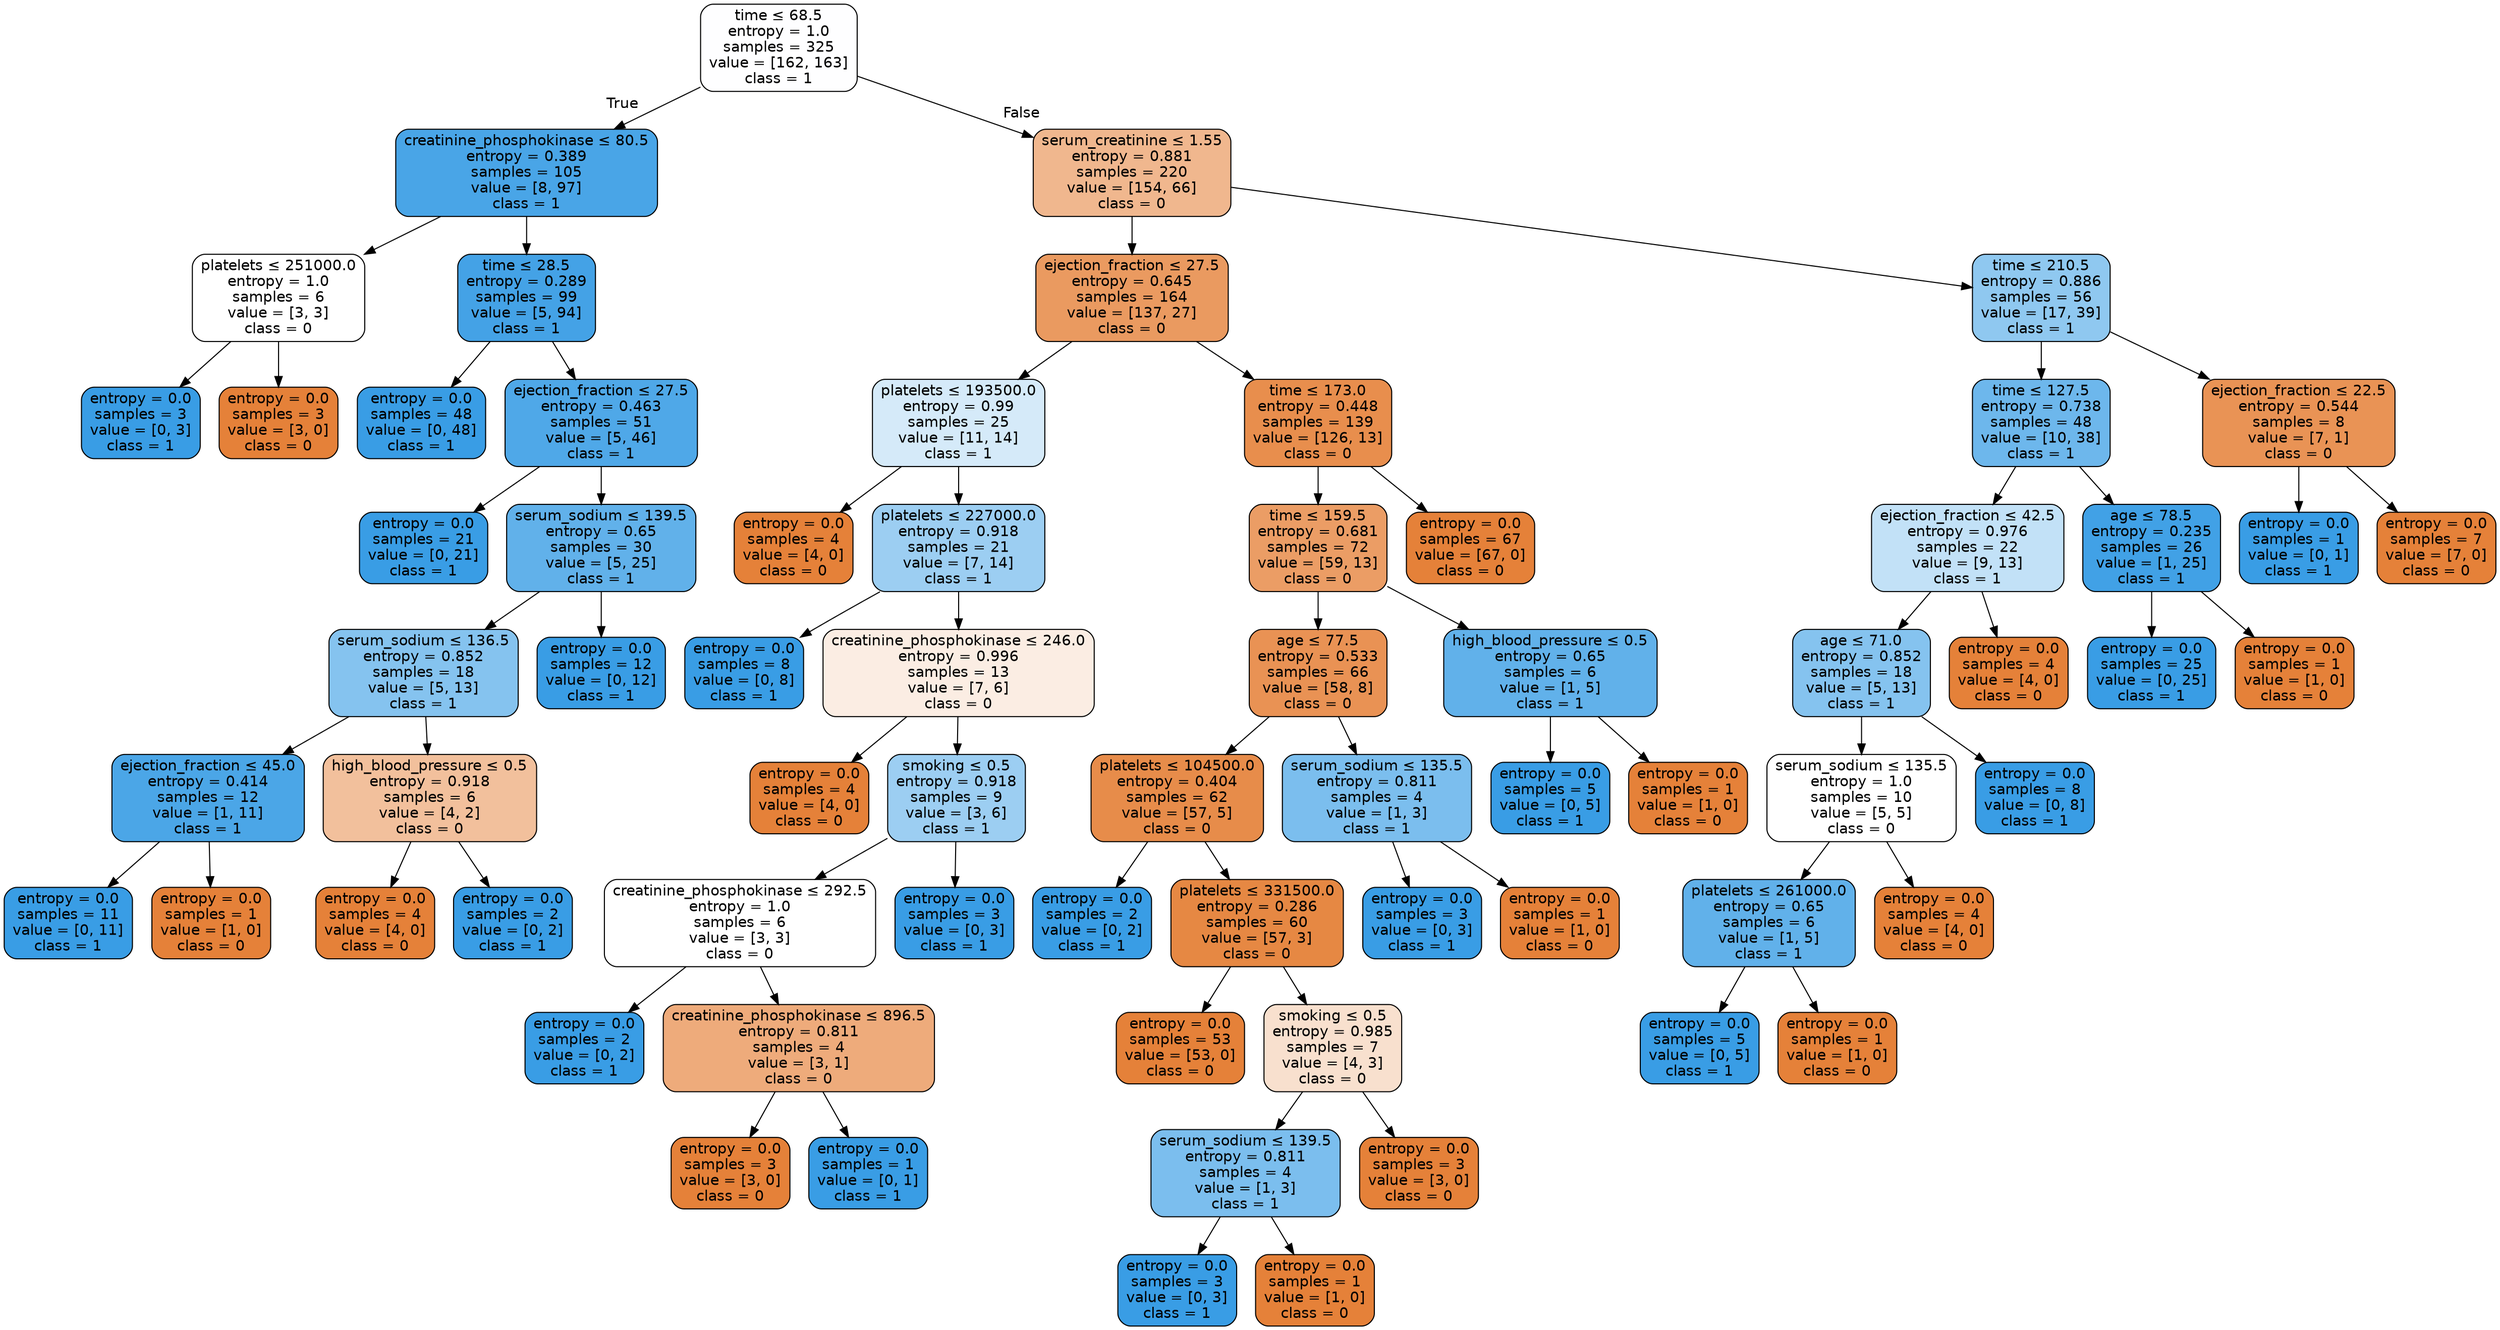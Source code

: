digraph Tree {
node [shape=box, style="filled, rounded", color="black", fontname=helvetica] ;
edge [fontname=helvetica] ;
0 [label=<time &le; 68.5<br/>entropy = 1.0<br/>samples = 325<br/>value = [162, 163]<br/>class = 1>, fillcolor="#fefeff"] ;
1 [label=<creatinine_phosphokinase &le; 80.5<br/>entropy = 0.389<br/>samples = 105<br/>value = [8, 97]<br/>class = 1>, fillcolor="#49a5e7"] ;
0 -> 1 [labeldistance=2.5, labelangle=45, headlabel="True"] ;
2 [label=<platelets &le; 251000.0<br/>entropy = 1.0<br/>samples = 6<br/>value = [3, 3]<br/>class = 0>, fillcolor="#ffffff"] ;
1 -> 2 ;
3 [label=<entropy = 0.0<br/>samples = 3<br/>value = [0, 3]<br/>class = 1>, fillcolor="#399de5"] ;
2 -> 3 ;
4 [label=<entropy = 0.0<br/>samples = 3<br/>value = [3, 0]<br/>class = 0>, fillcolor="#e58139"] ;
2 -> 4 ;
5 [label=<time &le; 28.5<br/>entropy = 0.289<br/>samples = 99<br/>value = [5, 94]<br/>class = 1>, fillcolor="#44a2e6"] ;
1 -> 5 ;
6 [label=<entropy = 0.0<br/>samples = 48<br/>value = [0, 48]<br/>class = 1>, fillcolor="#399de5"] ;
5 -> 6 ;
7 [label=<ejection_fraction &le; 27.5<br/>entropy = 0.463<br/>samples = 51<br/>value = [5, 46]<br/>class = 1>, fillcolor="#4fa8e8"] ;
5 -> 7 ;
8 [label=<entropy = 0.0<br/>samples = 21<br/>value = [0, 21]<br/>class = 1>, fillcolor="#399de5"] ;
7 -> 8 ;
9 [label=<serum_sodium &le; 139.5<br/>entropy = 0.65<br/>samples = 30<br/>value = [5, 25]<br/>class = 1>, fillcolor="#61b1ea"] ;
7 -> 9 ;
10 [label=<serum_sodium &le; 136.5<br/>entropy = 0.852<br/>samples = 18<br/>value = [5, 13]<br/>class = 1>, fillcolor="#85c3ef"] ;
9 -> 10 ;
11 [label=<ejection_fraction &le; 45.0<br/>entropy = 0.414<br/>samples = 12<br/>value = [1, 11]<br/>class = 1>, fillcolor="#4ba6e7"] ;
10 -> 11 ;
12 [label=<entropy = 0.0<br/>samples = 11<br/>value = [0, 11]<br/>class = 1>, fillcolor="#399de5"] ;
11 -> 12 ;
13 [label=<entropy = 0.0<br/>samples = 1<br/>value = [1, 0]<br/>class = 0>, fillcolor="#e58139"] ;
11 -> 13 ;
14 [label=<high_blood_pressure &le; 0.5<br/>entropy = 0.918<br/>samples = 6<br/>value = [4, 2]<br/>class = 0>, fillcolor="#f2c09c"] ;
10 -> 14 ;
15 [label=<entropy = 0.0<br/>samples = 4<br/>value = [4, 0]<br/>class = 0>, fillcolor="#e58139"] ;
14 -> 15 ;
16 [label=<entropy = 0.0<br/>samples = 2<br/>value = [0, 2]<br/>class = 1>, fillcolor="#399de5"] ;
14 -> 16 ;
17 [label=<entropy = 0.0<br/>samples = 12<br/>value = [0, 12]<br/>class = 1>, fillcolor="#399de5"] ;
9 -> 17 ;
18 [label=<serum_creatinine &le; 1.55<br/>entropy = 0.881<br/>samples = 220<br/>value = [154, 66]<br/>class = 0>, fillcolor="#f0b78e"] ;
0 -> 18 [labeldistance=2.5, labelangle=-45, headlabel="False"] ;
19 [label=<ejection_fraction &le; 27.5<br/>entropy = 0.645<br/>samples = 164<br/>value = [137, 27]<br/>class = 0>, fillcolor="#ea9a60"] ;
18 -> 19 ;
20 [label=<platelets &le; 193500.0<br/>entropy = 0.99<br/>samples = 25<br/>value = [11, 14]<br/>class = 1>, fillcolor="#d5eaf9"] ;
19 -> 20 ;
21 [label=<entropy = 0.0<br/>samples = 4<br/>value = [4, 0]<br/>class = 0>, fillcolor="#e58139"] ;
20 -> 21 ;
22 [label=<platelets &le; 227000.0<br/>entropy = 0.918<br/>samples = 21<br/>value = [7, 14]<br/>class = 1>, fillcolor="#9ccef2"] ;
20 -> 22 ;
23 [label=<entropy = 0.0<br/>samples = 8<br/>value = [0, 8]<br/>class = 1>, fillcolor="#399de5"] ;
22 -> 23 ;
24 [label=<creatinine_phosphokinase &le; 246.0<br/>entropy = 0.996<br/>samples = 13<br/>value = [7, 6]<br/>class = 0>, fillcolor="#fbede3"] ;
22 -> 24 ;
25 [label=<entropy = 0.0<br/>samples = 4<br/>value = [4, 0]<br/>class = 0>, fillcolor="#e58139"] ;
24 -> 25 ;
26 [label=<smoking &le; 0.5<br/>entropy = 0.918<br/>samples = 9<br/>value = [3, 6]<br/>class = 1>, fillcolor="#9ccef2"] ;
24 -> 26 ;
27 [label=<creatinine_phosphokinase &le; 292.5<br/>entropy = 1.0<br/>samples = 6<br/>value = [3, 3]<br/>class = 0>, fillcolor="#ffffff"] ;
26 -> 27 ;
28 [label=<entropy = 0.0<br/>samples = 2<br/>value = [0, 2]<br/>class = 1>, fillcolor="#399de5"] ;
27 -> 28 ;
29 [label=<creatinine_phosphokinase &le; 896.5<br/>entropy = 0.811<br/>samples = 4<br/>value = [3, 1]<br/>class = 0>, fillcolor="#eeab7b"] ;
27 -> 29 ;
30 [label=<entropy = 0.0<br/>samples = 3<br/>value = [3, 0]<br/>class = 0>, fillcolor="#e58139"] ;
29 -> 30 ;
31 [label=<entropy = 0.0<br/>samples = 1<br/>value = [0, 1]<br/>class = 1>, fillcolor="#399de5"] ;
29 -> 31 ;
32 [label=<entropy = 0.0<br/>samples = 3<br/>value = [0, 3]<br/>class = 1>, fillcolor="#399de5"] ;
26 -> 32 ;
33 [label=<time &le; 173.0<br/>entropy = 0.448<br/>samples = 139<br/>value = [126, 13]<br/>class = 0>, fillcolor="#e88e4d"] ;
19 -> 33 ;
34 [label=<time &le; 159.5<br/>entropy = 0.681<br/>samples = 72<br/>value = [59, 13]<br/>class = 0>, fillcolor="#eb9d65"] ;
33 -> 34 ;
35 [label=<age &le; 77.5<br/>entropy = 0.533<br/>samples = 66<br/>value = [58, 8]<br/>class = 0>, fillcolor="#e99254"] ;
34 -> 35 ;
36 [label=<platelets &le; 104500.0<br/>entropy = 0.404<br/>samples = 62<br/>value = [57, 5]<br/>class = 0>, fillcolor="#e78c4a"] ;
35 -> 36 ;
37 [label=<entropy = 0.0<br/>samples = 2<br/>value = [0, 2]<br/>class = 1>, fillcolor="#399de5"] ;
36 -> 37 ;
38 [label=<platelets &le; 331500.0<br/>entropy = 0.286<br/>samples = 60<br/>value = [57, 3]<br/>class = 0>, fillcolor="#e68843"] ;
36 -> 38 ;
39 [label=<entropy = 0.0<br/>samples = 53<br/>value = [53, 0]<br/>class = 0>, fillcolor="#e58139"] ;
38 -> 39 ;
40 [label=<smoking &le; 0.5<br/>entropy = 0.985<br/>samples = 7<br/>value = [4, 3]<br/>class = 0>, fillcolor="#f8e0ce"] ;
38 -> 40 ;
41 [label=<serum_sodium &le; 139.5<br/>entropy = 0.811<br/>samples = 4<br/>value = [1, 3]<br/>class = 1>, fillcolor="#7bbeee"] ;
40 -> 41 ;
42 [label=<entropy = 0.0<br/>samples = 3<br/>value = [0, 3]<br/>class = 1>, fillcolor="#399de5"] ;
41 -> 42 ;
43 [label=<entropy = 0.0<br/>samples = 1<br/>value = [1, 0]<br/>class = 0>, fillcolor="#e58139"] ;
41 -> 43 ;
44 [label=<entropy = 0.0<br/>samples = 3<br/>value = [3, 0]<br/>class = 0>, fillcolor="#e58139"] ;
40 -> 44 ;
45 [label=<serum_sodium &le; 135.5<br/>entropy = 0.811<br/>samples = 4<br/>value = [1, 3]<br/>class = 1>, fillcolor="#7bbeee"] ;
35 -> 45 ;
46 [label=<entropy = 0.0<br/>samples = 3<br/>value = [0, 3]<br/>class = 1>, fillcolor="#399de5"] ;
45 -> 46 ;
47 [label=<entropy = 0.0<br/>samples = 1<br/>value = [1, 0]<br/>class = 0>, fillcolor="#e58139"] ;
45 -> 47 ;
48 [label=<high_blood_pressure &le; 0.5<br/>entropy = 0.65<br/>samples = 6<br/>value = [1, 5]<br/>class = 1>, fillcolor="#61b1ea"] ;
34 -> 48 ;
49 [label=<entropy = 0.0<br/>samples = 5<br/>value = [0, 5]<br/>class = 1>, fillcolor="#399de5"] ;
48 -> 49 ;
50 [label=<entropy = 0.0<br/>samples = 1<br/>value = [1, 0]<br/>class = 0>, fillcolor="#e58139"] ;
48 -> 50 ;
51 [label=<entropy = 0.0<br/>samples = 67<br/>value = [67, 0]<br/>class = 0>, fillcolor="#e58139"] ;
33 -> 51 ;
52 [label=<time &le; 210.5<br/>entropy = 0.886<br/>samples = 56<br/>value = [17, 39]<br/>class = 1>, fillcolor="#8fc8f0"] ;
18 -> 52 ;
53 [label=<time &le; 127.5<br/>entropy = 0.738<br/>samples = 48<br/>value = [10, 38]<br/>class = 1>, fillcolor="#6db7ec"] ;
52 -> 53 ;
54 [label=<ejection_fraction &le; 42.5<br/>entropy = 0.976<br/>samples = 22<br/>value = [9, 13]<br/>class = 1>, fillcolor="#c2e1f7"] ;
53 -> 54 ;
55 [label=<age &le; 71.0<br/>entropy = 0.852<br/>samples = 18<br/>value = [5, 13]<br/>class = 1>, fillcolor="#85c3ef"] ;
54 -> 55 ;
56 [label=<serum_sodium &le; 135.5<br/>entropy = 1.0<br/>samples = 10<br/>value = [5, 5]<br/>class = 0>, fillcolor="#ffffff"] ;
55 -> 56 ;
57 [label=<platelets &le; 261000.0<br/>entropy = 0.65<br/>samples = 6<br/>value = [1, 5]<br/>class = 1>, fillcolor="#61b1ea"] ;
56 -> 57 ;
58 [label=<entropy = 0.0<br/>samples = 5<br/>value = [0, 5]<br/>class = 1>, fillcolor="#399de5"] ;
57 -> 58 ;
59 [label=<entropy = 0.0<br/>samples = 1<br/>value = [1, 0]<br/>class = 0>, fillcolor="#e58139"] ;
57 -> 59 ;
60 [label=<entropy = 0.0<br/>samples = 4<br/>value = [4, 0]<br/>class = 0>, fillcolor="#e58139"] ;
56 -> 60 ;
61 [label=<entropy = 0.0<br/>samples = 8<br/>value = [0, 8]<br/>class = 1>, fillcolor="#399de5"] ;
55 -> 61 ;
62 [label=<entropy = 0.0<br/>samples = 4<br/>value = [4, 0]<br/>class = 0>, fillcolor="#e58139"] ;
54 -> 62 ;
63 [label=<age &le; 78.5<br/>entropy = 0.235<br/>samples = 26<br/>value = [1, 25]<br/>class = 1>, fillcolor="#41a1e6"] ;
53 -> 63 ;
64 [label=<entropy = 0.0<br/>samples = 25<br/>value = [0, 25]<br/>class = 1>, fillcolor="#399de5"] ;
63 -> 64 ;
65 [label=<entropy = 0.0<br/>samples = 1<br/>value = [1, 0]<br/>class = 0>, fillcolor="#e58139"] ;
63 -> 65 ;
66 [label=<ejection_fraction &le; 22.5<br/>entropy = 0.544<br/>samples = 8<br/>value = [7, 1]<br/>class = 0>, fillcolor="#e99355"] ;
52 -> 66 ;
67 [label=<entropy = 0.0<br/>samples = 1<br/>value = [0, 1]<br/>class = 1>, fillcolor="#399de5"] ;
66 -> 67 ;
68 [label=<entropy = 0.0<br/>samples = 7<br/>value = [7, 0]<br/>class = 0>, fillcolor="#e58139"] ;
66 -> 68 ;
}